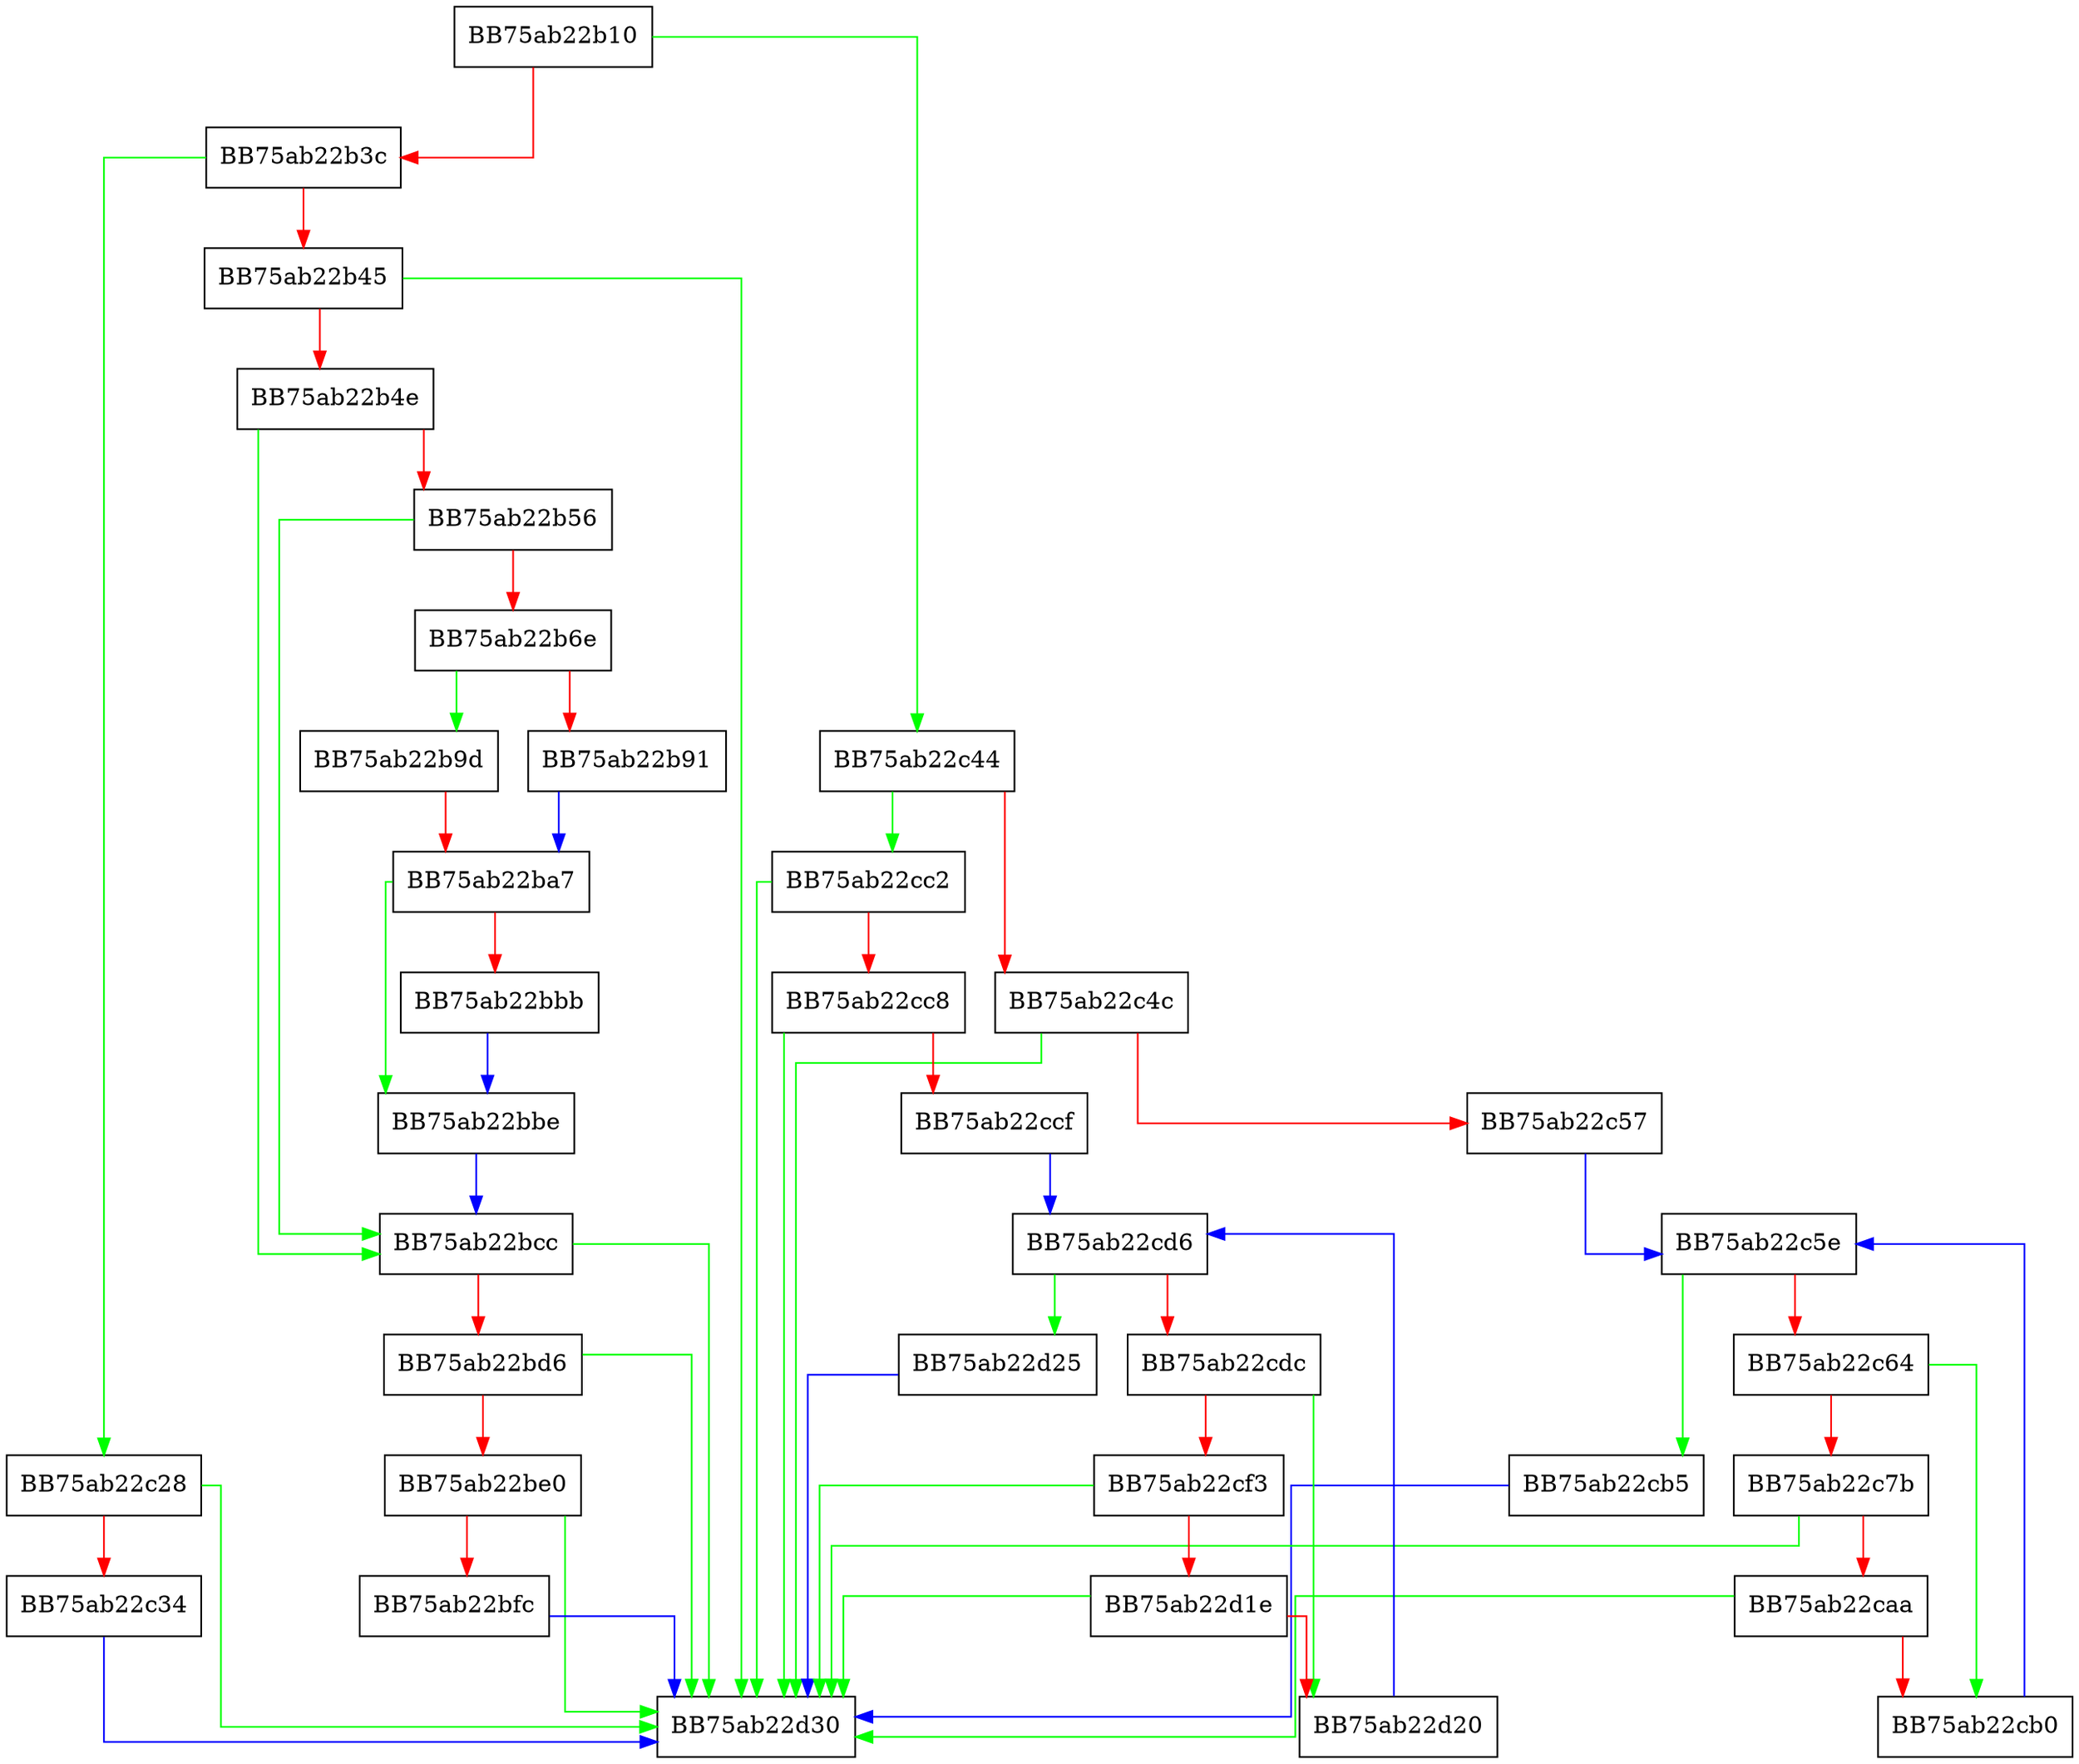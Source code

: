 digraph XMLReadCallback {
  node [shape="box"];
  graph [splines=ortho];
  BB75ab22b10 -> BB75ab22c44 [color="green"];
  BB75ab22b10 -> BB75ab22b3c [color="red"];
  BB75ab22b3c -> BB75ab22c28 [color="green"];
  BB75ab22b3c -> BB75ab22b45 [color="red"];
  BB75ab22b45 -> BB75ab22d30 [color="green"];
  BB75ab22b45 -> BB75ab22b4e [color="red"];
  BB75ab22b4e -> BB75ab22bcc [color="green"];
  BB75ab22b4e -> BB75ab22b56 [color="red"];
  BB75ab22b56 -> BB75ab22bcc [color="green"];
  BB75ab22b56 -> BB75ab22b6e [color="red"];
  BB75ab22b6e -> BB75ab22b9d [color="green"];
  BB75ab22b6e -> BB75ab22b91 [color="red"];
  BB75ab22b91 -> BB75ab22ba7 [color="blue"];
  BB75ab22b9d -> BB75ab22ba7 [color="red"];
  BB75ab22ba7 -> BB75ab22bbe [color="green"];
  BB75ab22ba7 -> BB75ab22bbb [color="red"];
  BB75ab22bbb -> BB75ab22bbe [color="blue"];
  BB75ab22bbe -> BB75ab22bcc [color="blue"];
  BB75ab22bcc -> BB75ab22d30 [color="green"];
  BB75ab22bcc -> BB75ab22bd6 [color="red"];
  BB75ab22bd6 -> BB75ab22d30 [color="green"];
  BB75ab22bd6 -> BB75ab22be0 [color="red"];
  BB75ab22be0 -> BB75ab22d30 [color="green"];
  BB75ab22be0 -> BB75ab22bfc [color="red"];
  BB75ab22bfc -> BB75ab22d30 [color="blue"];
  BB75ab22c28 -> BB75ab22d30 [color="green"];
  BB75ab22c28 -> BB75ab22c34 [color="red"];
  BB75ab22c34 -> BB75ab22d30 [color="blue"];
  BB75ab22c44 -> BB75ab22cc2 [color="green"];
  BB75ab22c44 -> BB75ab22c4c [color="red"];
  BB75ab22c4c -> BB75ab22d30 [color="green"];
  BB75ab22c4c -> BB75ab22c57 [color="red"];
  BB75ab22c57 -> BB75ab22c5e [color="blue"];
  BB75ab22c5e -> BB75ab22cb5 [color="green"];
  BB75ab22c5e -> BB75ab22c64 [color="red"];
  BB75ab22c64 -> BB75ab22cb0 [color="green"];
  BB75ab22c64 -> BB75ab22c7b [color="red"];
  BB75ab22c7b -> BB75ab22d30 [color="green"];
  BB75ab22c7b -> BB75ab22caa [color="red"];
  BB75ab22caa -> BB75ab22d30 [color="green"];
  BB75ab22caa -> BB75ab22cb0 [color="red"];
  BB75ab22cb0 -> BB75ab22c5e [color="blue"];
  BB75ab22cb5 -> BB75ab22d30 [color="blue"];
  BB75ab22cc2 -> BB75ab22d30 [color="green"];
  BB75ab22cc2 -> BB75ab22cc8 [color="red"];
  BB75ab22cc8 -> BB75ab22d30 [color="green"];
  BB75ab22cc8 -> BB75ab22ccf [color="red"];
  BB75ab22ccf -> BB75ab22cd6 [color="blue"];
  BB75ab22cd6 -> BB75ab22d25 [color="green"];
  BB75ab22cd6 -> BB75ab22cdc [color="red"];
  BB75ab22cdc -> BB75ab22d20 [color="green"];
  BB75ab22cdc -> BB75ab22cf3 [color="red"];
  BB75ab22cf3 -> BB75ab22d30 [color="green"];
  BB75ab22cf3 -> BB75ab22d1e [color="red"];
  BB75ab22d1e -> BB75ab22d30 [color="green"];
  BB75ab22d1e -> BB75ab22d20 [color="red"];
  BB75ab22d20 -> BB75ab22cd6 [color="blue"];
  BB75ab22d25 -> BB75ab22d30 [color="blue"];
}
